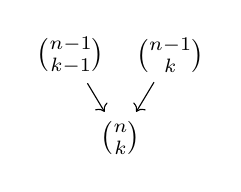 \begin{tikzpicture}

	\def\dx{18pt}
	\def\dy{30pt}

	\node  (ng) at (-\dx, 0) {$\binom{n-1}{k-1}$};
	\node  (nd) at (\dx, 0) {$\binom{n-1}{k}$};
	\node  (n)  at (0, -\dy) {$\binom{n}{k}$};

	\draw [->] (ng) -- (n);
	\draw [->] (nd) -- (n);

\end{tikzpicture}

